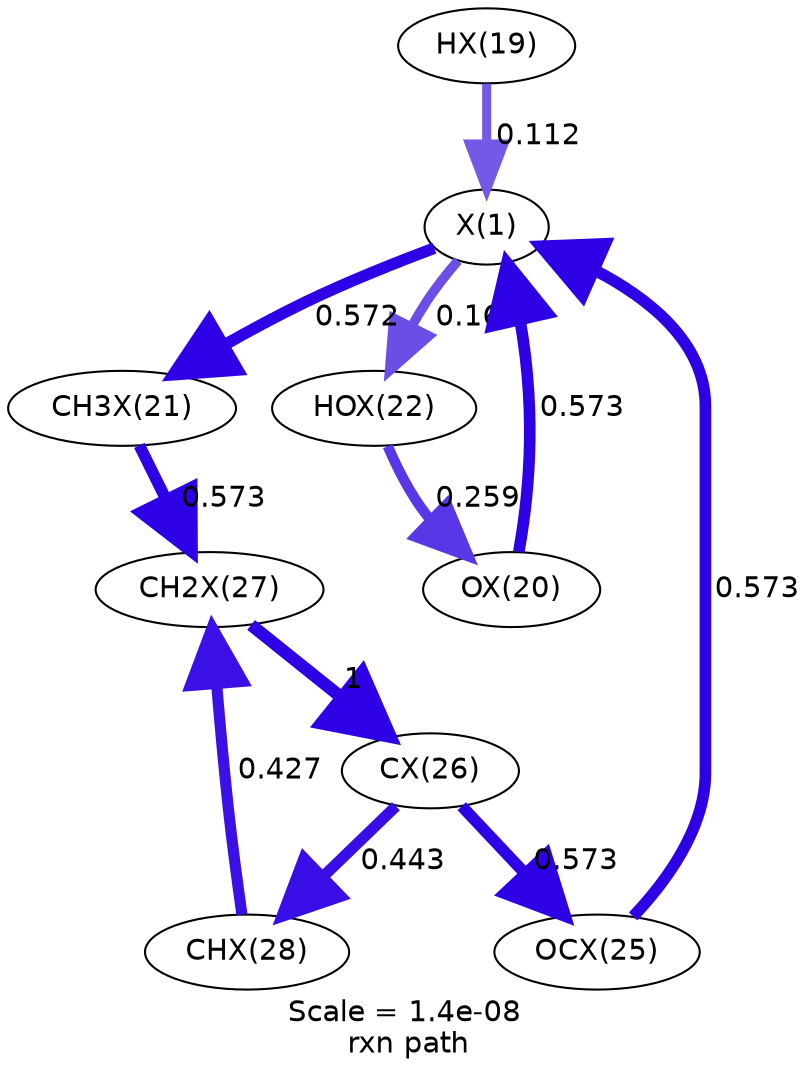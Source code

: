 digraph reaction_paths {
center=1;
s23 -> s22[fontname="Helvetica", penwidth=4.34, arrowsize=2.17, color="0.7, 0.612, 0.9"
, label=" 0.112"];
s24 -> s22[fontname="Helvetica", penwidth=5.58, arrowsize=2.79, color="0.7, 1.07, 0.9"
, label=" 0.573"];
s22 -> s26[fontname="Helvetica", penwidth=4.63, arrowsize=2.32, color="0.7, 0.663, 0.9"
, label=" 0.163"];
s22 -> s25[fontname="Helvetica", penwidth=5.58, arrowsize=2.79, color="0.7, 1.07, 0.9"
, label=" 0.572"];
s29 -> s22[fontname="Helvetica", penwidth=5.58, arrowsize=2.79, color="0.7, 1.07, 0.9"
, label=" 0.573"];
s26 -> s24[fontname="Helvetica", penwidth=4.98, arrowsize=2.49, color="0.7, 0.759, 0.9"
, label=" 0.259"];
s25 -> s31[fontname="Helvetica", penwidth=5.58, arrowsize=2.79, color="0.7, 1.07, 0.9"
, label=" 0.573"];
s32 -> s31[fontname="Helvetica", penwidth=5.36, arrowsize=2.68, color="0.7, 0.927, 0.9"
, label=" 0.427"];
s31 -> s30[fontname="Helvetica", penwidth=6, arrowsize=3, color="0.7, 1.5, 0.9"
, label=" 1"];
s30 -> s32[fontname="Helvetica", penwidth=5.38, arrowsize=2.69, color="0.7, 0.943, 0.9"
, label=" 0.443"];
s30 -> s29[fontname="Helvetica", penwidth=5.58, arrowsize=2.79, color="0.7, 1.07, 0.9"
, label=" 0.573"];
s22 [ fontname="Helvetica", label="X(1)"];
s23 [ fontname="Helvetica", label="HX(19)"];
s24 [ fontname="Helvetica", label="OX(20)"];
s25 [ fontname="Helvetica", label="CH3X(21)"];
s26 [ fontname="Helvetica", label="HOX(22)"];
s29 [ fontname="Helvetica", label="OCX(25)"];
s30 [ fontname="Helvetica", label="CX(26)"];
s31 [ fontname="Helvetica", label="CH2X(27)"];
s32 [ fontname="Helvetica", label="CHX(28)"];
 label = "Scale = 1.4e-08\l rxn path";
 fontname = "Helvetica";
}
